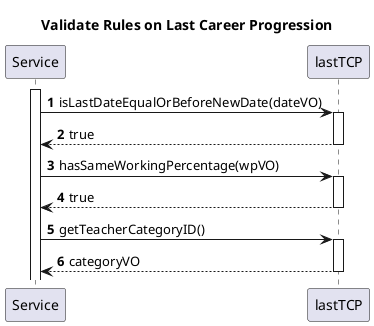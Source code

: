 @startuml ValidateBusinessRules
title Validate Rules on Last Career Progression
autonumber

participant Service
participant lastTCP

activate Service
Service -> lastTCP : isLastDateEqualOrBeforeNewDate(dateVO)
activate lastTCP
lastTCP --> Service : true
deactivate lastTCP

Service -> lastTCP : hasSameWorkingPercentage(wpVO)
activate lastTCP
lastTCP --> Service : true
deactivate lastTCP

Service -> lastTCP : getTeacherCategoryID()
activate lastTCP
lastTCP --> Service : categoryVO
deactivate lastTCP
@enduml
